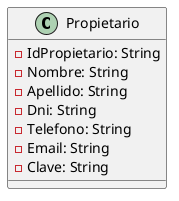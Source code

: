 @startuml inmobiliaria_angel

class Propietario {
    - IdPropietario: String
    - Nombre: String
    - Apellido: String
    - Dni: String
    - Telefono: String
    - Email: String
    - Clave: String
}

@enduml
